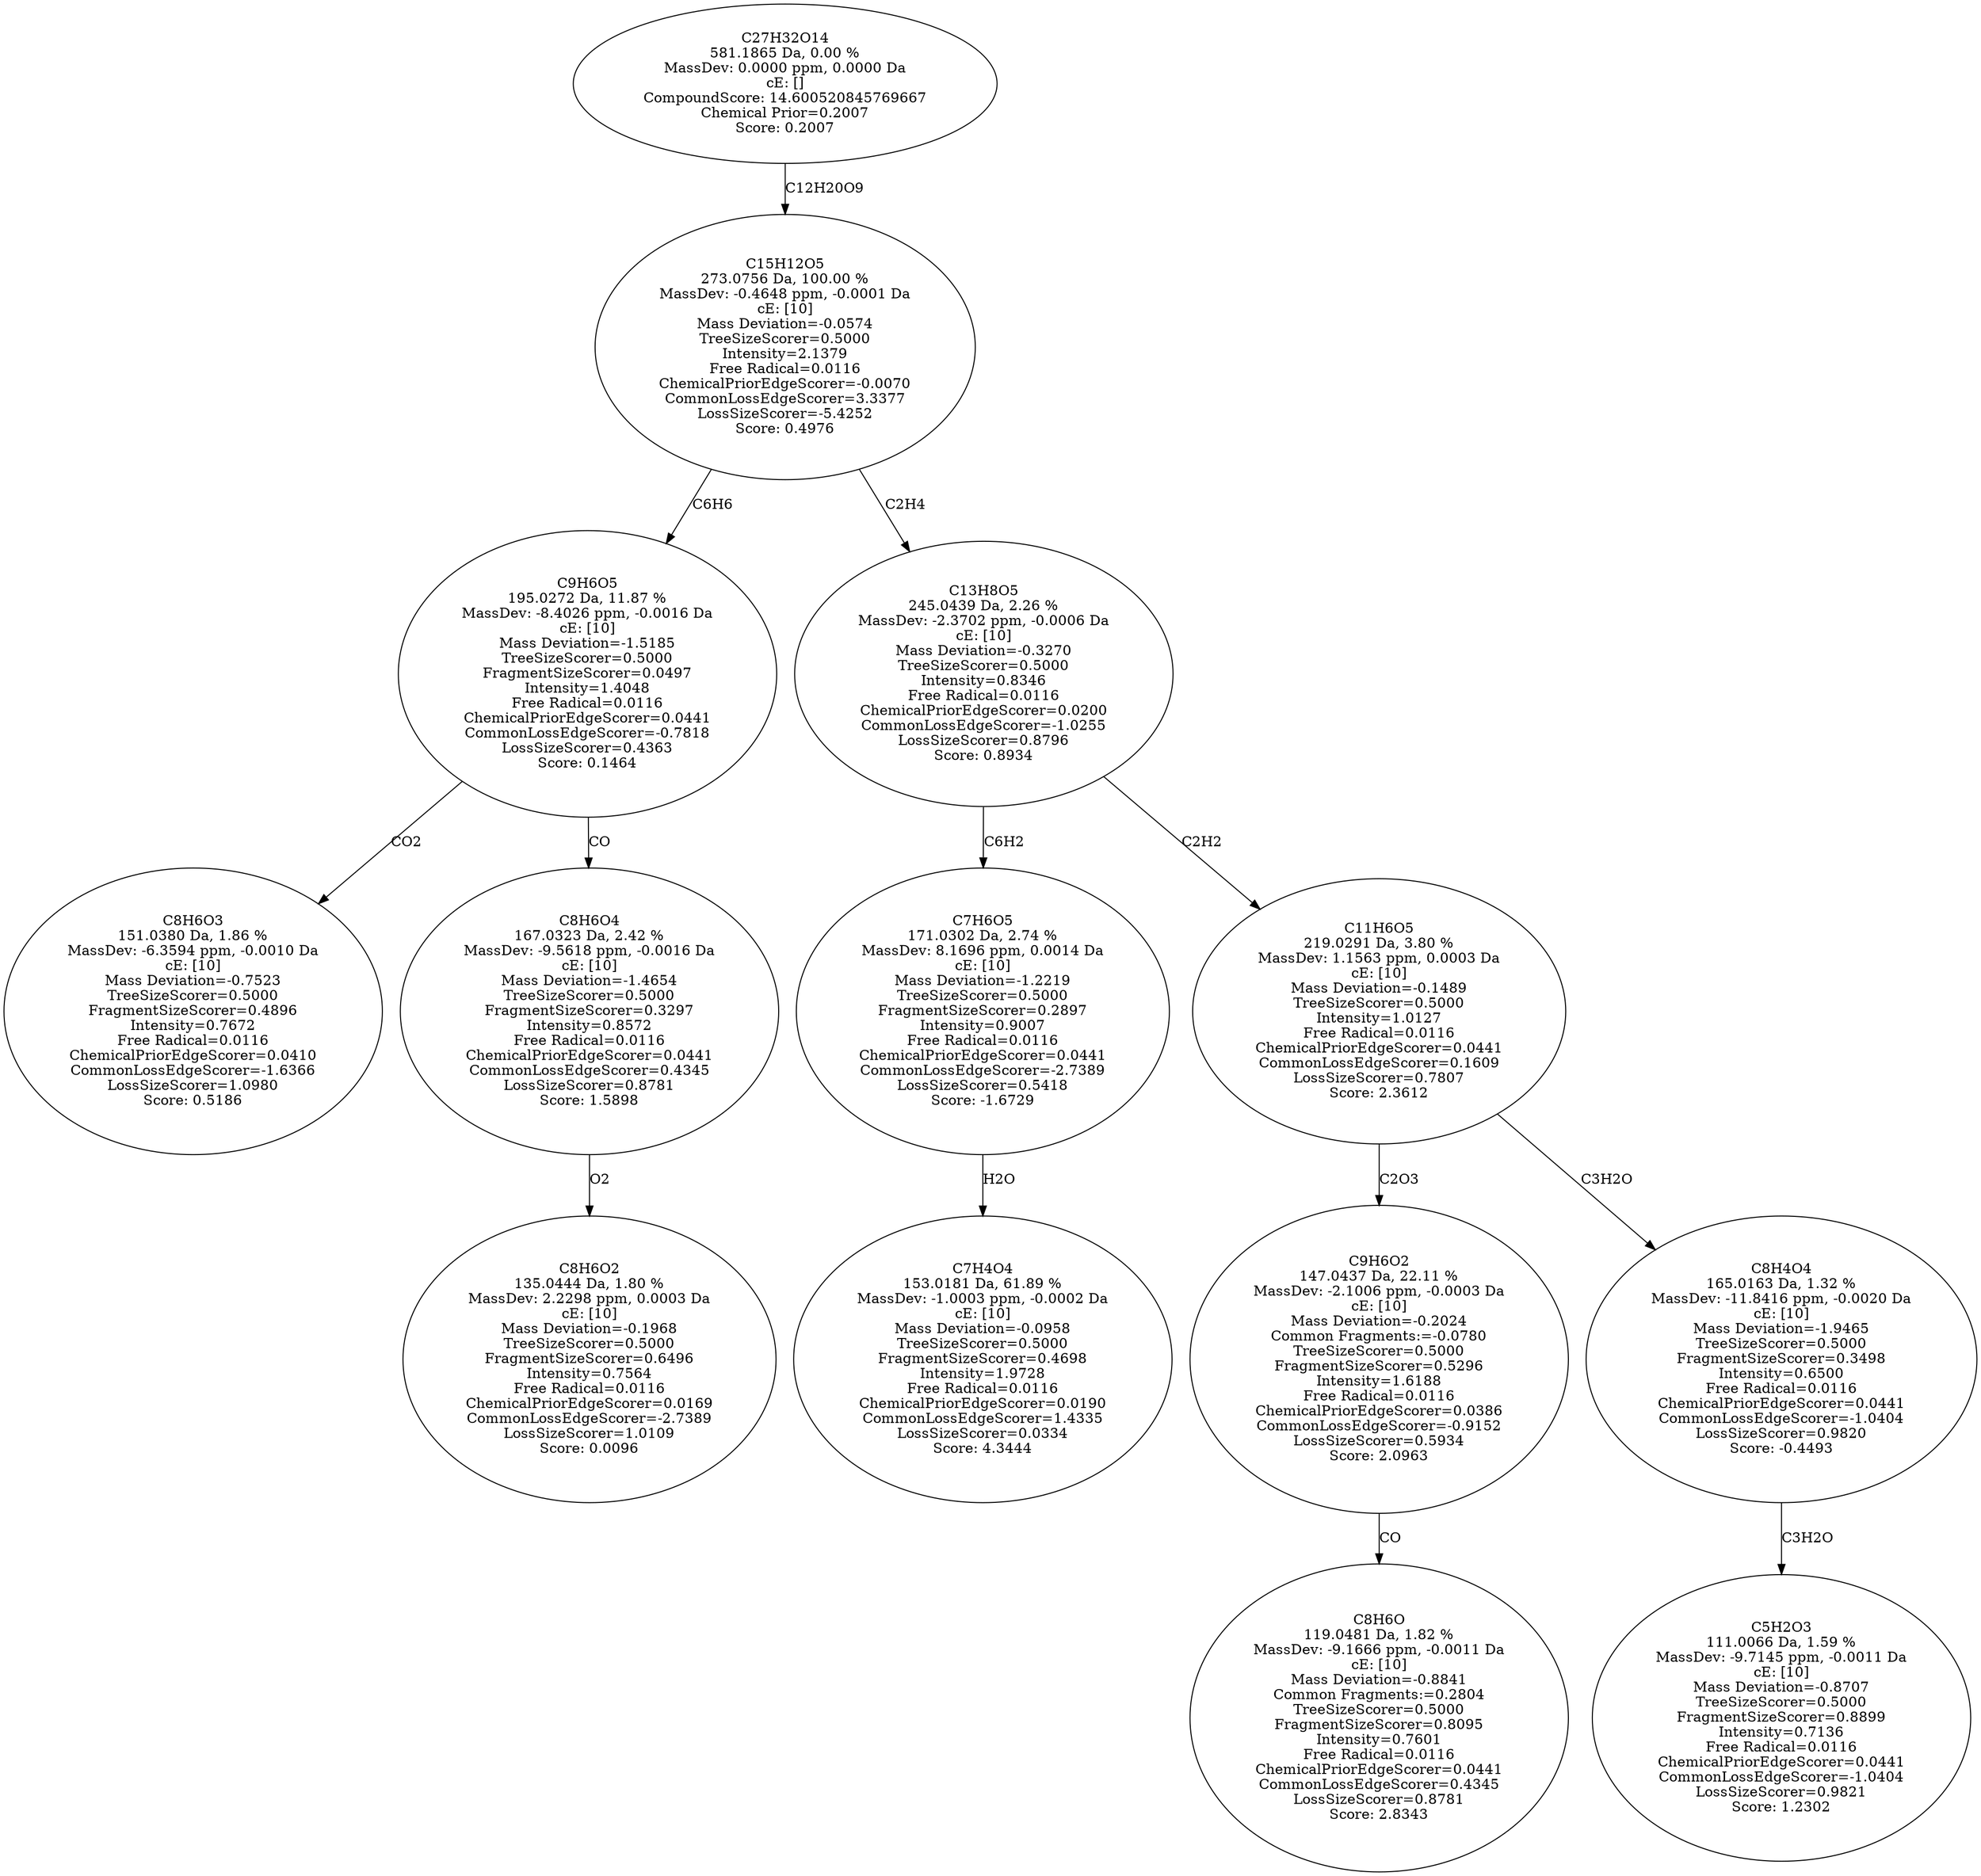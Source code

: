 strict digraph {
v1 [label="C8H6O3\n151.0380 Da, 1.86 %\nMassDev: -6.3594 ppm, -0.0010 Da\ncE: [10]\nMass Deviation=-0.7523\nTreeSizeScorer=0.5000\nFragmentSizeScorer=0.4896\nIntensity=0.7672\nFree Radical=0.0116\nChemicalPriorEdgeScorer=0.0410\nCommonLossEdgeScorer=-1.6366\nLossSizeScorer=1.0980\nScore: 0.5186"];
v2 [label="C8H6O2\n135.0444 Da, 1.80 %\nMassDev: 2.2298 ppm, 0.0003 Da\ncE: [10]\nMass Deviation=-0.1968\nTreeSizeScorer=0.5000\nFragmentSizeScorer=0.6496\nIntensity=0.7564\nFree Radical=0.0116\nChemicalPriorEdgeScorer=0.0169\nCommonLossEdgeScorer=-2.7389\nLossSizeScorer=1.0109\nScore: 0.0096"];
v3 [label="C8H6O4\n167.0323 Da, 2.42 %\nMassDev: -9.5618 ppm, -0.0016 Da\ncE: [10]\nMass Deviation=-1.4654\nTreeSizeScorer=0.5000\nFragmentSizeScorer=0.3297\nIntensity=0.8572\nFree Radical=0.0116\nChemicalPriorEdgeScorer=0.0441\nCommonLossEdgeScorer=0.4345\nLossSizeScorer=0.8781\nScore: 1.5898"];
v4 [label="C9H6O5\n195.0272 Da, 11.87 %\nMassDev: -8.4026 ppm, -0.0016 Da\ncE: [10]\nMass Deviation=-1.5185\nTreeSizeScorer=0.5000\nFragmentSizeScorer=0.0497\nIntensity=1.4048\nFree Radical=0.0116\nChemicalPriorEdgeScorer=0.0441\nCommonLossEdgeScorer=-0.7818\nLossSizeScorer=0.4363\nScore: 0.1464"];
v5 [label="C7H4O4\n153.0181 Da, 61.89 %\nMassDev: -1.0003 ppm, -0.0002 Da\ncE: [10]\nMass Deviation=-0.0958\nTreeSizeScorer=0.5000\nFragmentSizeScorer=0.4698\nIntensity=1.9728\nFree Radical=0.0116\nChemicalPriorEdgeScorer=0.0190\nCommonLossEdgeScorer=1.4335\nLossSizeScorer=0.0334\nScore: 4.3444"];
v6 [label="C7H6O5\n171.0302 Da, 2.74 %\nMassDev: 8.1696 ppm, 0.0014 Da\ncE: [10]\nMass Deviation=-1.2219\nTreeSizeScorer=0.5000\nFragmentSizeScorer=0.2897\nIntensity=0.9007\nFree Radical=0.0116\nChemicalPriorEdgeScorer=0.0441\nCommonLossEdgeScorer=-2.7389\nLossSizeScorer=0.5418\nScore: -1.6729"];
v7 [label="C8H6O\n119.0481 Da, 1.82 %\nMassDev: -9.1666 ppm, -0.0011 Da\ncE: [10]\nMass Deviation=-0.8841\nCommon Fragments:=0.2804\nTreeSizeScorer=0.5000\nFragmentSizeScorer=0.8095\nIntensity=0.7601\nFree Radical=0.0116\nChemicalPriorEdgeScorer=0.0441\nCommonLossEdgeScorer=0.4345\nLossSizeScorer=0.8781\nScore: 2.8343"];
v8 [label="C9H6O2\n147.0437 Da, 22.11 %\nMassDev: -2.1006 ppm, -0.0003 Da\ncE: [10]\nMass Deviation=-0.2024\nCommon Fragments:=-0.0780\nTreeSizeScorer=0.5000\nFragmentSizeScorer=0.5296\nIntensity=1.6188\nFree Radical=0.0116\nChemicalPriorEdgeScorer=0.0386\nCommonLossEdgeScorer=-0.9152\nLossSizeScorer=0.5934\nScore: 2.0963"];
v9 [label="C5H2O3\n111.0066 Da, 1.59 %\nMassDev: -9.7145 ppm, -0.0011 Da\ncE: [10]\nMass Deviation=-0.8707\nTreeSizeScorer=0.5000\nFragmentSizeScorer=0.8899\nIntensity=0.7136\nFree Radical=0.0116\nChemicalPriorEdgeScorer=0.0441\nCommonLossEdgeScorer=-1.0404\nLossSizeScorer=0.9821\nScore: 1.2302"];
v10 [label="C8H4O4\n165.0163 Da, 1.32 %\nMassDev: -11.8416 ppm, -0.0020 Da\ncE: [10]\nMass Deviation=-1.9465\nTreeSizeScorer=0.5000\nFragmentSizeScorer=0.3498\nIntensity=0.6500\nFree Radical=0.0116\nChemicalPriorEdgeScorer=0.0441\nCommonLossEdgeScorer=-1.0404\nLossSizeScorer=0.9820\nScore: -0.4493"];
v11 [label="C11H6O5\n219.0291 Da, 3.80 %\nMassDev: 1.1563 ppm, 0.0003 Da\ncE: [10]\nMass Deviation=-0.1489\nTreeSizeScorer=0.5000\nIntensity=1.0127\nFree Radical=0.0116\nChemicalPriorEdgeScorer=0.0441\nCommonLossEdgeScorer=0.1609\nLossSizeScorer=0.7807\nScore: 2.3612"];
v12 [label="C13H8O5\n245.0439 Da, 2.26 %\nMassDev: -2.3702 ppm, -0.0006 Da\ncE: [10]\nMass Deviation=-0.3270\nTreeSizeScorer=0.5000\nIntensity=0.8346\nFree Radical=0.0116\nChemicalPriorEdgeScorer=0.0200\nCommonLossEdgeScorer=-1.0255\nLossSizeScorer=0.8796\nScore: 0.8934"];
v13 [label="C15H12O5\n273.0756 Da, 100.00 %\nMassDev: -0.4648 ppm, -0.0001 Da\ncE: [10]\nMass Deviation=-0.0574\nTreeSizeScorer=0.5000\nIntensity=2.1379\nFree Radical=0.0116\nChemicalPriorEdgeScorer=-0.0070\nCommonLossEdgeScorer=3.3377\nLossSizeScorer=-5.4252\nScore: 0.4976"];
v14 [label="C27H32O14\n581.1865 Da, 0.00 %\nMassDev: 0.0000 ppm, 0.0000 Da\ncE: []\nCompoundScore: 14.600520845769667\nChemical Prior=0.2007\nScore: 0.2007"];
v4 -> v1 [label="CO2"];
v3 -> v2 [label="O2"];
v4 -> v3 [label="CO"];
v13 -> v4 [label="C6H6"];
v6 -> v5 [label="H2O"];
v12 -> v6 [label="C6H2"];
v8 -> v7 [label="CO"];
v11 -> v8 [label="C2O3"];
v10 -> v9 [label="C3H2O"];
v11 -> v10 [label="C3H2O"];
v12 -> v11 [label="C2H2"];
v13 -> v12 [label="C2H4"];
v14 -> v13 [label="C12H20O9"];
}